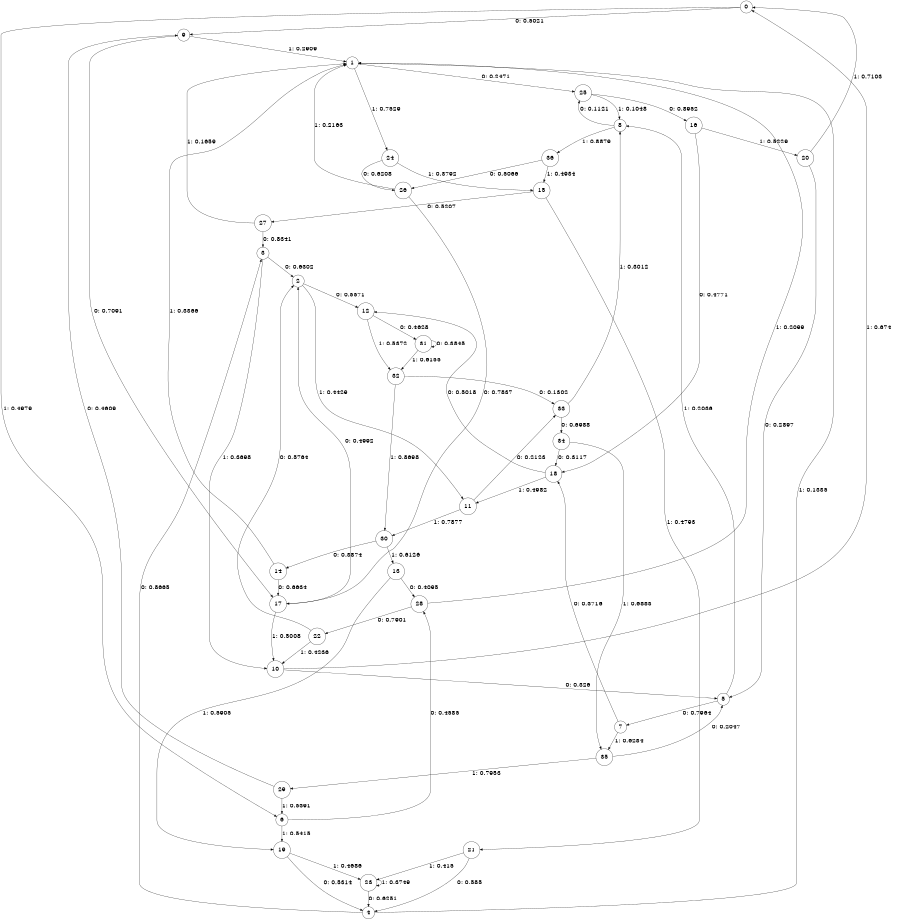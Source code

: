 digraph "ch20randomL7" {
size = "6,8.5";
ratio = "fill";
node [shape = circle];
node [fontsize = 24];
edge [fontsize = 24];
0 -> 9 [label = "0: 0.5021   "];
0 -> 6 [label = "1: 0.4979   "];
1 -> 25 [label = "0: 0.2471   "];
1 -> 24 [label = "1: 0.7529   "];
2 -> 12 [label = "0: 0.5571   "];
2 -> 11 [label = "1: 0.4429   "];
3 -> 2 [label = "0: 0.6302   "];
3 -> 10 [label = "1: 0.3698   "];
4 -> 3 [label = "0: 0.8665   "];
4 -> 1 [label = "1: 0.1335   "];
5 -> 7 [label = "0: 0.7964   "];
5 -> 8 [label = "1: 0.2036   "];
6 -> 28 [label = "0: 0.4585   "];
6 -> 19 [label = "1: 0.5415   "];
7 -> 18 [label = "0: 0.3716   "];
7 -> 35 [label = "1: 0.6284   "];
8 -> 25 [label = "0: 0.1121   "];
8 -> 36 [label = "1: 0.8879   "];
9 -> 17 [label = "0: 0.7091   "];
9 -> 1 [label = "1: 0.2909   "];
10 -> 5 [label = "0: 0.326    "];
10 -> 0 [label = "1: 0.674    "];
11 -> 33 [label = "0: 0.2123   "];
11 -> 30 [label = "1: 0.7877   "];
12 -> 31 [label = "0: 0.4628   "];
12 -> 32 [label = "1: 0.5372   "];
13 -> 28 [label = "0: 0.4095   "];
13 -> 19 [label = "1: 0.5905   "];
14 -> 17 [label = "0: 0.6634   "];
14 -> 1 [label = "1: 0.3366   "];
15 -> 27 [label = "0: 0.5207   "];
15 -> 21 [label = "1: 0.4793   "];
16 -> 18 [label = "0: 0.4771   "];
16 -> 20 [label = "1: 0.5229   "];
17 -> 2 [label = "0: 0.4992   "];
17 -> 10 [label = "1: 0.5008   "];
18 -> 12 [label = "0: 0.5018   "];
18 -> 11 [label = "1: 0.4982   "];
19 -> 4 [label = "0: 0.5314   "];
19 -> 23 [label = "1: 0.4686   "];
20 -> 5 [label = "0: 0.2897   "];
20 -> 0 [label = "1: 0.7103   "];
21 -> 4 [label = "0: 0.585    "];
21 -> 23 [label = "1: 0.415    "];
22 -> 2 [label = "0: 0.5764   "];
22 -> 10 [label = "1: 0.4236   "];
23 -> 4 [label = "0: 0.6251   "];
23 -> 23 [label = "1: 0.3749   "];
24 -> 26 [label = "0: 0.6208   "];
24 -> 15 [label = "1: 0.3792   "];
25 -> 16 [label = "0: 0.8952   "];
25 -> 8 [label = "1: 0.1048   "];
26 -> 17 [label = "0: 0.7837   "];
26 -> 1 [label = "1: 0.2163   "];
27 -> 3 [label = "0: 0.8341   "];
27 -> 1 [label = "1: 0.1659   "];
28 -> 22 [label = "0: 0.7901   "];
28 -> 1 [label = "1: 0.2099   "];
29 -> 9 [label = "0: 0.4609   "];
29 -> 6 [label = "1: 0.5391   "];
30 -> 14 [label = "0: 0.3874   "];
30 -> 13 [label = "1: 0.6126   "];
31 -> 31 [label = "0: 0.3845   "];
31 -> 32 [label = "1: 0.6155   "];
32 -> 33 [label = "0: 0.1302   "];
32 -> 30 [label = "1: 0.8698   "];
33 -> 34 [label = "0: 0.6988   "];
33 -> 8 [label = "1: 0.3012   "];
34 -> 18 [label = "0: 0.3117   "];
34 -> 35 [label = "1: 0.6883   "];
35 -> 5 [label = "0: 0.2047   "];
35 -> 29 [label = "1: 0.7953   "];
36 -> 26 [label = "0: 0.5066   "];
36 -> 15 [label = "1: 0.4934   "];
}